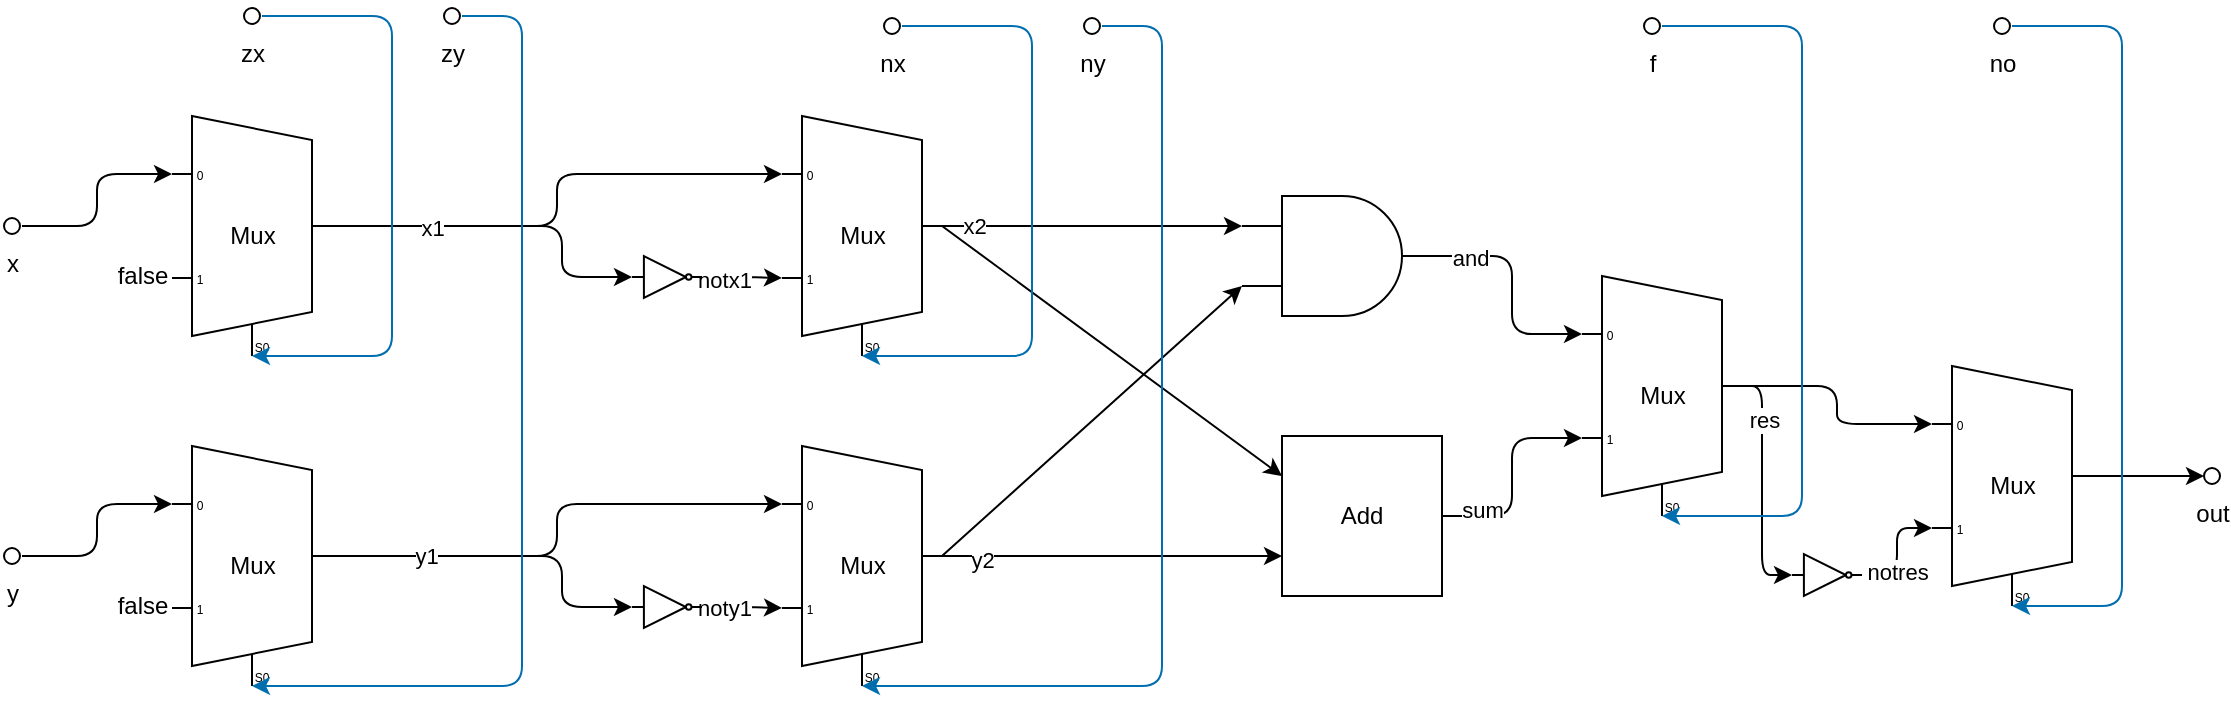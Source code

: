 <mxfile>
    <diagram id="j_Nj2oIcWn0OpKs_hBKX" name="Page-1">
        <mxGraphModel dx="876" dy="750" grid="1" gridSize="5" guides="1" tooltips="1" connect="1" arrows="1" fold="1" page="1" pageScale="1" pageWidth="1169" pageHeight="827" math="0" shadow="0">
            <root>
                <mxCell id="0"/>
                <mxCell id="1" parent="0"/>
                <mxCell id="41" style="edgeStyle=elbowEdgeStyle;html=1;entryX=0;entryY=0.217;entryDx=0;entryDy=3;entryPerimeter=0;" edge="1" parent="1" source="34" target="36">
                    <mxGeometry relative="1" as="geometry"/>
                </mxCell>
                <mxCell id="34" value="x" style="verticalLabelPosition=bottom;shadow=0;dashed=0;align=center;html=1;verticalAlign=top;shape=mxgraph.electrical.logic_gates.inverting_contact;" vertex="1" parent="1">
                    <mxGeometry x="25" y="135" width="10" height="10" as="geometry"/>
                </mxCell>
                <mxCell id="42" style="edgeStyle=elbowEdgeStyle;html=1;entryX=0;entryY=0.217;entryDx=0;entryDy=3;entryPerimeter=0;" edge="1" parent="1" source="35" target="37">
                    <mxGeometry relative="1" as="geometry"/>
                </mxCell>
                <mxCell id="35" value="y" style="verticalLabelPosition=bottom;shadow=0;dashed=0;align=center;html=1;verticalAlign=top;shape=mxgraph.electrical.logic_gates.inverting_contact;" vertex="1" parent="1">
                    <mxGeometry x="25" y="300" width="10" height="10" as="geometry"/>
                </mxCell>
                <mxCell id="54" style="edgeStyle=elbowEdgeStyle;html=1;exitX=1;exitY=0.5;exitDx=0;exitDy=-5;exitPerimeter=0;entryX=0;entryY=0.217;entryDx=0;entryDy=3;entryPerimeter=0;" edge="1" parent="1" source="36" target="51">
                    <mxGeometry relative="1" as="geometry"/>
                </mxCell>
                <mxCell id="56" style="edgeStyle=elbowEdgeStyle;html=1;exitX=1;exitY=0.5;exitDx=0;exitDy=-5;exitPerimeter=0;entryX=0;entryY=0.5;entryDx=0;entryDy=0;entryPerimeter=0;" edge="1" parent="1" source="36" target="55">
                    <mxGeometry relative="1" as="geometry">
                        <Array as="points">
                            <mxPoint x="305" y="155"/>
                        </Array>
                    </mxGeometry>
                </mxCell>
                <mxCell id="89" value="x1" style="edgeLabel;html=1;align=center;verticalAlign=middle;resizable=0;points=[];" vertex="1" connectable="0" parent="56">
                    <mxGeometry x="-0.432" y="-1" relative="1" as="geometry">
                        <mxPoint as="offset"/>
                    </mxGeometry>
                </mxCell>
                <mxCell id="36" value="Mux" style="shadow=0;dashed=0;align=center;html=1;strokeWidth=1;shape=mxgraph.electrical.abstract.mux2;" vertex="1" parent="1">
                    <mxGeometry x="110" y="85" width="80" height="120" as="geometry"/>
                </mxCell>
                <mxCell id="53" style="edgeStyle=elbowEdgeStyle;html=1;exitX=1;exitY=0.5;exitDx=0;exitDy=-5;exitPerimeter=0;entryX=0;entryY=0.217;entryDx=0;entryDy=3;entryPerimeter=0;" edge="1" parent="1" source="37" target="52">
                    <mxGeometry relative="1" as="geometry"/>
                </mxCell>
                <mxCell id="58" style="edgeStyle=elbowEdgeStyle;html=1;exitX=1;exitY=0.5;exitDx=0;exitDy=-5;exitPerimeter=0;entryX=0;entryY=0.5;entryDx=0;entryDy=0;entryPerimeter=0;" edge="1" parent="1" source="37" target="59">
                    <mxGeometry relative="1" as="geometry">
                        <mxPoint x="335" y="345" as="targetPoint"/>
                        <Array as="points">
                            <mxPoint x="305" y="315"/>
                        </Array>
                    </mxGeometry>
                </mxCell>
                <mxCell id="90" value="y1" style="edgeLabel;html=1;align=center;verticalAlign=middle;resizable=0;points=[];" vertex="1" connectable="0" parent="58">
                    <mxGeometry x="-0.464" relative="1" as="geometry">
                        <mxPoint as="offset"/>
                    </mxGeometry>
                </mxCell>
                <mxCell id="37" value="Mux" style="shadow=0;dashed=0;align=center;html=1;strokeWidth=1;shape=mxgraph.electrical.abstract.mux2;" vertex="1" parent="1">
                    <mxGeometry x="110" y="250" width="80" height="120" as="geometry"/>
                </mxCell>
                <mxCell id="44" style="edgeStyle=elbowEdgeStyle;html=1;entryX=0.375;entryY=1;entryDx=10;entryDy=0;entryPerimeter=0;fillColor=#1ba1e2;strokeColor=#006EAF;" edge="1" parent="1" source="43" target="36">
                    <mxGeometry relative="1" as="geometry">
                        <Array as="points">
                            <mxPoint x="220" y="105"/>
                            <mxPoint x="220" y="80"/>
                        </Array>
                    </mxGeometry>
                </mxCell>
                <mxCell id="43" value="zx" style="verticalLabelPosition=bottom;shadow=0;dashed=0;align=center;html=1;verticalAlign=top;shape=mxgraph.electrical.logic_gates.inverting_contact;" vertex="1" parent="1">
                    <mxGeometry x="145" y="30" width="10" height="10" as="geometry"/>
                </mxCell>
                <mxCell id="47" style="edgeStyle=elbowEdgeStyle;html=1;entryX=0.375;entryY=1;entryDx=10;entryDy=0;entryPerimeter=0;fillColor=#1ba1e2;strokeColor=#006EAF;" edge="1" parent="1" source="46" target="37">
                    <mxGeometry relative="1" as="geometry">
                        <Array as="points">
                            <mxPoint x="285" y="200"/>
                        </Array>
                    </mxGeometry>
                </mxCell>
                <mxCell id="46" value="zy" style="verticalLabelPosition=bottom;shadow=0;dashed=0;align=center;html=1;verticalAlign=top;shape=mxgraph.electrical.logic_gates.inverting_contact;" vertex="1" parent="1">
                    <mxGeometry x="245" y="30" width="10" height="10" as="geometry"/>
                </mxCell>
                <mxCell id="49" value="false" style="text;html=1;align=center;verticalAlign=middle;resizable=0;points=[];autosize=1;strokeColor=none;" vertex="1" parent="1">
                    <mxGeometry x="75" y="155" width="40" height="20" as="geometry"/>
                </mxCell>
                <mxCell id="50" value="false" style="text;html=1;align=center;verticalAlign=middle;resizable=0;points=[];autosize=1;strokeColor=none;" vertex="1" parent="1">
                    <mxGeometry x="75" y="320" width="40" height="20" as="geometry"/>
                </mxCell>
                <mxCell id="70" style="edgeStyle=elbowEdgeStyle;html=1;exitX=1;exitY=0.5;exitDx=0;exitDy=-5;exitPerimeter=0;entryX=0;entryY=0.25;entryDx=0;entryDy=0;entryPerimeter=0;" edge="1" parent="1" source="51" target="67">
                    <mxGeometry relative="1" as="geometry"/>
                </mxCell>
                <mxCell id="93" value="x2" style="edgeLabel;html=1;align=center;verticalAlign=middle;resizable=0;points=[];" vertex="1" connectable="0" parent="70">
                    <mxGeometry x="-0.788" relative="1" as="geometry">
                        <mxPoint as="offset"/>
                    </mxGeometry>
                </mxCell>
                <mxCell id="73" style="html=1;exitX=1;exitY=0.5;exitDx=0;exitDy=-5;exitPerimeter=0;entryX=0;entryY=0.25;entryDx=0;entryDy=0;" edge="1" parent="1" source="51" target="68">
                    <mxGeometry relative="1" as="geometry"/>
                </mxCell>
                <mxCell id="51" value="Mux" style="shadow=0;dashed=0;align=center;html=1;strokeWidth=1;shape=mxgraph.electrical.abstract.mux2;" vertex="1" parent="1">
                    <mxGeometry x="415" y="85" width="80" height="120" as="geometry"/>
                </mxCell>
                <mxCell id="71" style="html=1;exitX=1;exitY=0.5;exitDx=0;exitDy=-5;exitPerimeter=0;entryX=0;entryY=0.75;entryDx=0;entryDy=0;entryPerimeter=0;" edge="1" parent="1" source="52" target="67">
                    <mxGeometry relative="1" as="geometry"/>
                </mxCell>
                <mxCell id="72" style="edgeStyle=elbowEdgeStyle;html=1;exitX=1;exitY=0.5;exitDx=0;exitDy=-5;exitPerimeter=0;entryX=0;entryY=0.75;entryDx=0;entryDy=0;" edge="1" parent="1" source="52" target="68">
                    <mxGeometry relative="1" as="geometry"/>
                </mxCell>
                <mxCell id="94" value="y2" style="edgeLabel;html=1;align=center;verticalAlign=middle;resizable=0;points=[];" vertex="1" connectable="0" parent="72">
                    <mxGeometry x="-0.773" y="-2" relative="1" as="geometry">
                        <mxPoint as="offset"/>
                    </mxGeometry>
                </mxCell>
                <mxCell id="52" value="Mux" style="shadow=0;dashed=0;align=center;html=1;strokeWidth=1;shape=mxgraph.electrical.abstract.mux2;" vertex="1" parent="1">
                    <mxGeometry x="415" y="250" width="80" height="120" as="geometry"/>
                </mxCell>
                <mxCell id="57" style="edgeStyle=elbowEdgeStyle;html=1;exitX=1;exitY=0.5;exitDx=0;exitDy=0;exitPerimeter=0;entryX=0;entryY=0.65;entryDx=0;entryDy=3;entryPerimeter=0;" edge="1" parent="1" source="55" target="51">
                    <mxGeometry relative="1" as="geometry"/>
                </mxCell>
                <mxCell id="99" value="notx1" style="edgeLabel;html=1;align=center;verticalAlign=middle;resizable=0;points=[];" vertex="1" connectable="0" parent="57">
                    <mxGeometry x="-0.455" y="-1" relative="1" as="geometry">
                        <mxPoint as="offset"/>
                    </mxGeometry>
                </mxCell>
                <mxCell id="55" value="" style="verticalLabelPosition=bottom;shadow=0;dashed=0;align=center;html=1;verticalAlign=top;shape=mxgraph.electrical.logic_gates.inverter_2" vertex="1" parent="1">
                    <mxGeometry x="340" y="155" width="35" height="21" as="geometry"/>
                </mxCell>
                <mxCell id="60" style="edgeStyle=elbowEdgeStyle;html=1;exitX=1;exitY=0.5;exitDx=0;exitDy=0;exitPerimeter=0;entryX=0;entryY=0.65;entryDx=0;entryDy=3;entryPerimeter=0;" edge="1" parent="1" source="59" target="52">
                    <mxGeometry relative="1" as="geometry">
                        <mxPoint x="385" y="335" as="targetPoint"/>
                    </mxGeometry>
                </mxCell>
                <mxCell id="98" value="noty1" style="edgeLabel;html=1;align=center;verticalAlign=middle;resizable=0;points=[];" vertex="1" connectable="0" parent="60">
                    <mxGeometry x="-0.455" relative="1" as="geometry">
                        <mxPoint as="offset"/>
                    </mxGeometry>
                </mxCell>
                <mxCell id="59" value="" style="verticalLabelPosition=bottom;shadow=0;dashed=0;align=center;html=1;verticalAlign=top;shape=mxgraph.electrical.logic_gates.inverter_2" vertex="1" parent="1">
                    <mxGeometry x="340" y="320" width="35" height="21" as="geometry"/>
                </mxCell>
                <mxCell id="64" style="edgeStyle=elbowEdgeStyle;html=1;entryX=0.375;entryY=1;entryDx=10;entryDy=0;entryPerimeter=0;fillColor=#1ba1e2;strokeColor=#006EAF;" edge="1" parent="1" source="62" target="51">
                    <mxGeometry relative="1" as="geometry">
                        <Array as="points">
                            <mxPoint x="540" y="120"/>
                        </Array>
                    </mxGeometry>
                </mxCell>
                <mxCell id="62" value="nx" style="verticalLabelPosition=bottom;shadow=0;dashed=0;align=center;html=1;verticalAlign=top;shape=mxgraph.electrical.logic_gates.inverting_contact;" vertex="1" parent="1">
                    <mxGeometry x="465" y="35" width="10" height="10" as="geometry"/>
                </mxCell>
                <mxCell id="65" style="edgeStyle=elbowEdgeStyle;html=1;entryX=0.375;entryY=1;entryDx=10;entryDy=0;entryPerimeter=0;fillColor=#1ba1e2;strokeColor=#006EAF;" edge="1" parent="1" source="63" target="52">
                    <mxGeometry relative="1" as="geometry">
                        <Array as="points">
                            <mxPoint x="605" y="195"/>
                        </Array>
                    </mxGeometry>
                </mxCell>
                <mxCell id="63" value="ny" style="verticalLabelPosition=bottom;shadow=0;dashed=0;align=center;html=1;verticalAlign=top;shape=mxgraph.electrical.logic_gates.inverting_contact;" vertex="1" parent="1">
                    <mxGeometry x="565" y="35" width="10" height="10" as="geometry"/>
                </mxCell>
                <mxCell id="82" style="edgeStyle=elbowEdgeStyle;html=1;exitX=1;exitY=0.5;exitDx=0;exitDy=-5;exitPerimeter=0;entryX=0;entryY=0.217;entryDx=0;entryDy=3;entryPerimeter=0;" edge="1" parent="1" source="66" target="81">
                    <mxGeometry relative="1" as="geometry"/>
                </mxCell>
                <mxCell id="84" style="edgeStyle=elbowEdgeStyle;html=1;exitX=1;exitY=0.5;exitDx=0;exitDy=-5;exitPerimeter=0;entryX=0;entryY=0.5;entryDx=0;entryDy=0;entryPerimeter=0;" edge="1" parent="1" source="66" target="80">
                    <mxGeometry relative="1" as="geometry">
                        <Array as="points">
                            <mxPoint x="905" y="265"/>
                        </Array>
                    </mxGeometry>
                </mxCell>
                <mxCell id="106" value="res" style="edgeLabel;html=1;align=center;verticalAlign=middle;resizable=0;points=[];" vertex="1" connectable="0" parent="84">
                    <mxGeometry x="-0.554" y="1" relative="1" as="geometry">
                        <mxPoint as="offset"/>
                    </mxGeometry>
                </mxCell>
                <mxCell id="66" value="Mux" style="shadow=0;dashed=0;align=center;html=1;strokeWidth=1;shape=mxgraph.electrical.abstract.mux2;" vertex="1" parent="1">
                    <mxGeometry x="815" y="165" width="80" height="120" as="geometry"/>
                </mxCell>
                <mxCell id="76" style="edgeStyle=elbowEdgeStyle;html=1;exitX=1;exitY=0.5;exitDx=0;exitDy=0;exitPerimeter=0;entryX=0;entryY=0.217;entryDx=0;entryDy=3;entryPerimeter=0;" edge="1" parent="1" source="67" target="66">
                    <mxGeometry relative="1" as="geometry"/>
                </mxCell>
                <mxCell id="95" value="and" style="edgeLabel;html=1;align=center;verticalAlign=middle;resizable=0;points=[];" vertex="1" connectable="0" parent="76">
                    <mxGeometry x="-0.741" y="-1" relative="1" as="geometry">
                        <mxPoint as="offset"/>
                    </mxGeometry>
                </mxCell>
                <mxCell id="67" value="" style="verticalLabelPosition=bottom;shadow=0;dashed=0;align=center;html=1;verticalAlign=top;shape=mxgraph.electrical.logic_gates.logic_gate;operation=and;" vertex="1" parent="1">
                    <mxGeometry x="645" y="125" width="100" height="60" as="geometry"/>
                </mxCell>
                <mxCell id="74" style="edgeStyle=elbowEdgeStyle;html=1;exitX=1;exitY=0.5;exitDx=0;exitDy=0;entryX=0;entryY=0.65;entryDx=0;entryDy=3;entryPerimeter=0;" edge="1" parent="1" source="68" target="66">
                    <mxGeometry relative="1" as="geometry"/>
                </mxCell>
                <mxCell id="96" value="sum" style="edgeLabel;html=1;align=center;verticalAlign=middle;resizable=0;points=[];" vertex="1" connectable="0" parent="74">
                    <mxGeometry x="-0.639" y="3" relative="1" as="geometry">
                        <mxPoint as="offset"/>
                    </mxGeometry>
                </mxCell>
                <mxCell id="68" value="Add" style="whiteSpace=wrap;html=1;aspect=fixed;" vertex="1" parent="1">
                    <mxGeometry x="665" y="245" width="80" height="80" as="geometry"/>
                </mxCell>
                <mxCell id="78" style="edgeStyle=elbowEdgeStyle;html=1;entryX=0.375;entryY=1;entryDx=10;entryDy=0;entryPerimeter=0;fillColor=#1ba1e2;strokeColor=#006EAF;" edge="1" parent="1" source="77" target="66">
                    <mxGeometry relative="1" as="geometry">
                        <Array as="points">
                            <mxPoint x="925" y="160"/>
                        </Array>
                    </mxGeometry>
                </mxCell>
                <mxCell id="77" value="f" style="verticalLabelPosition=bottom;shadow=0;dashed=0;align=center;html=1;verticalAlign=top;shape=mxgraph.electrical.logic_gates.inverting_contact;" vertex="1" parent="1">
                    <mxGeometry x="845" y="35" width="10" height="10" as="geometry"/>
                </mxCell>
                <mxCell id="83" style="edgeStyle=elbowEdgeStyle;html=1;exitX=1;exitY=0.5;exitDx=0;exitDy=0;exitPerimeter=0;entryX=0;entryY=0.65;entryDx=0;entryDy=3;entryPerimeter=0;" edge="1" parent="1" source="80" target="81">
                    <mxGeometry relative="1" as="geometry"/>
                </mxCell>
                <mxCell id="101" value="&amp;nbsp;notres" style="edgeLabel;html=1;align=center;verticalAlign=middle;resizable=0;points=[];" vertex="1" connectable="0" parent="83">
                    <mxGeometry x="-0.329" y="2" relative="1" as="geometry">
                        <mxPoint as="offset"/>
                    </mxGeometry>
                </mxCell>
                <mxCell id="80" value="" style="verticalLabelPosition=bottom;shadow=0;dashed=0;align=center;html=1;verticalAlign=top;shape=mxgraph.electrical.logic_gates.inverter_2" vertex="1" parent="1">
                    <mxGeometry x="920" y="304" width="35" height="21" as="geometry"/>
                </mxCell>
                <mxCell id="88" style="edgeStyle=elbowEdgeStyle;html=1;exitX=1;exitY=0.5;exitDx=0;exitDy=-5;exitPerimeter=0;entryX=0.1;entryY=0.5;entryDx=0;entryDy=0;entryPerimeter=0;" edge="1" parent="1" source="81" target="87">
                    <mxGeometry relative="1" as="geometry"/>
                </mxCell>
                <mxCell id="81" value="Mux" style="shadow=0;dashed=0;align=center;html=1;strokeWidth=1;shape=mxgraph.electrical.abstract.mux2;" vertex="1" parent="1">
                    <mxGeometry x="990" y="210" width="80" height="120" as="geometry"/>
                </mxCell>
                <mxCell id="86" style="edgeStyle=elbowEdgeStyle;html=1;entryX=0.375;entryY=1;entryDx=10;entryDy=0;entryPerimeter=0;fillColor=#1ba1e2;strokeColor=#006EAF;" edge="1" parent="1" source="85" target="81">
                    <mxGeometry relative="1" as="geometry">
                        <Array as="points">
                            <mxPoint x="1085" y="185"/>
                        </Array>
                    </mxGeometry>
                </mxCell>
                <mxCell id="85" value="no" style="verticalLabelPosition=bottom;shadow=0;dashed=0;align=center;html=1;verticalAlign=top;shape=mxgraph.electrical.logic_gates.inverting_contact;" vertex="1" parent="1">
                    <mxGeometry x="1020" y="35" width="10" height="10" as="geometry"/>
                </mxCell>
                <mxCell id="87" value="out" style="verticalLabelPosition=bottom;shadow=0;dashed=0;align=center;html=1;verticalAlign=top;shape=mxgraph.electrical.logic_gates.inverting_contact;" vertex="1" parent="1">
                    <mxGeometry x="1125" y="260" width="10" height="10" as="geometry"/>
                </mxCell>
            </root>
        </mxGraphModel>
    </diagram>
</mxfile>